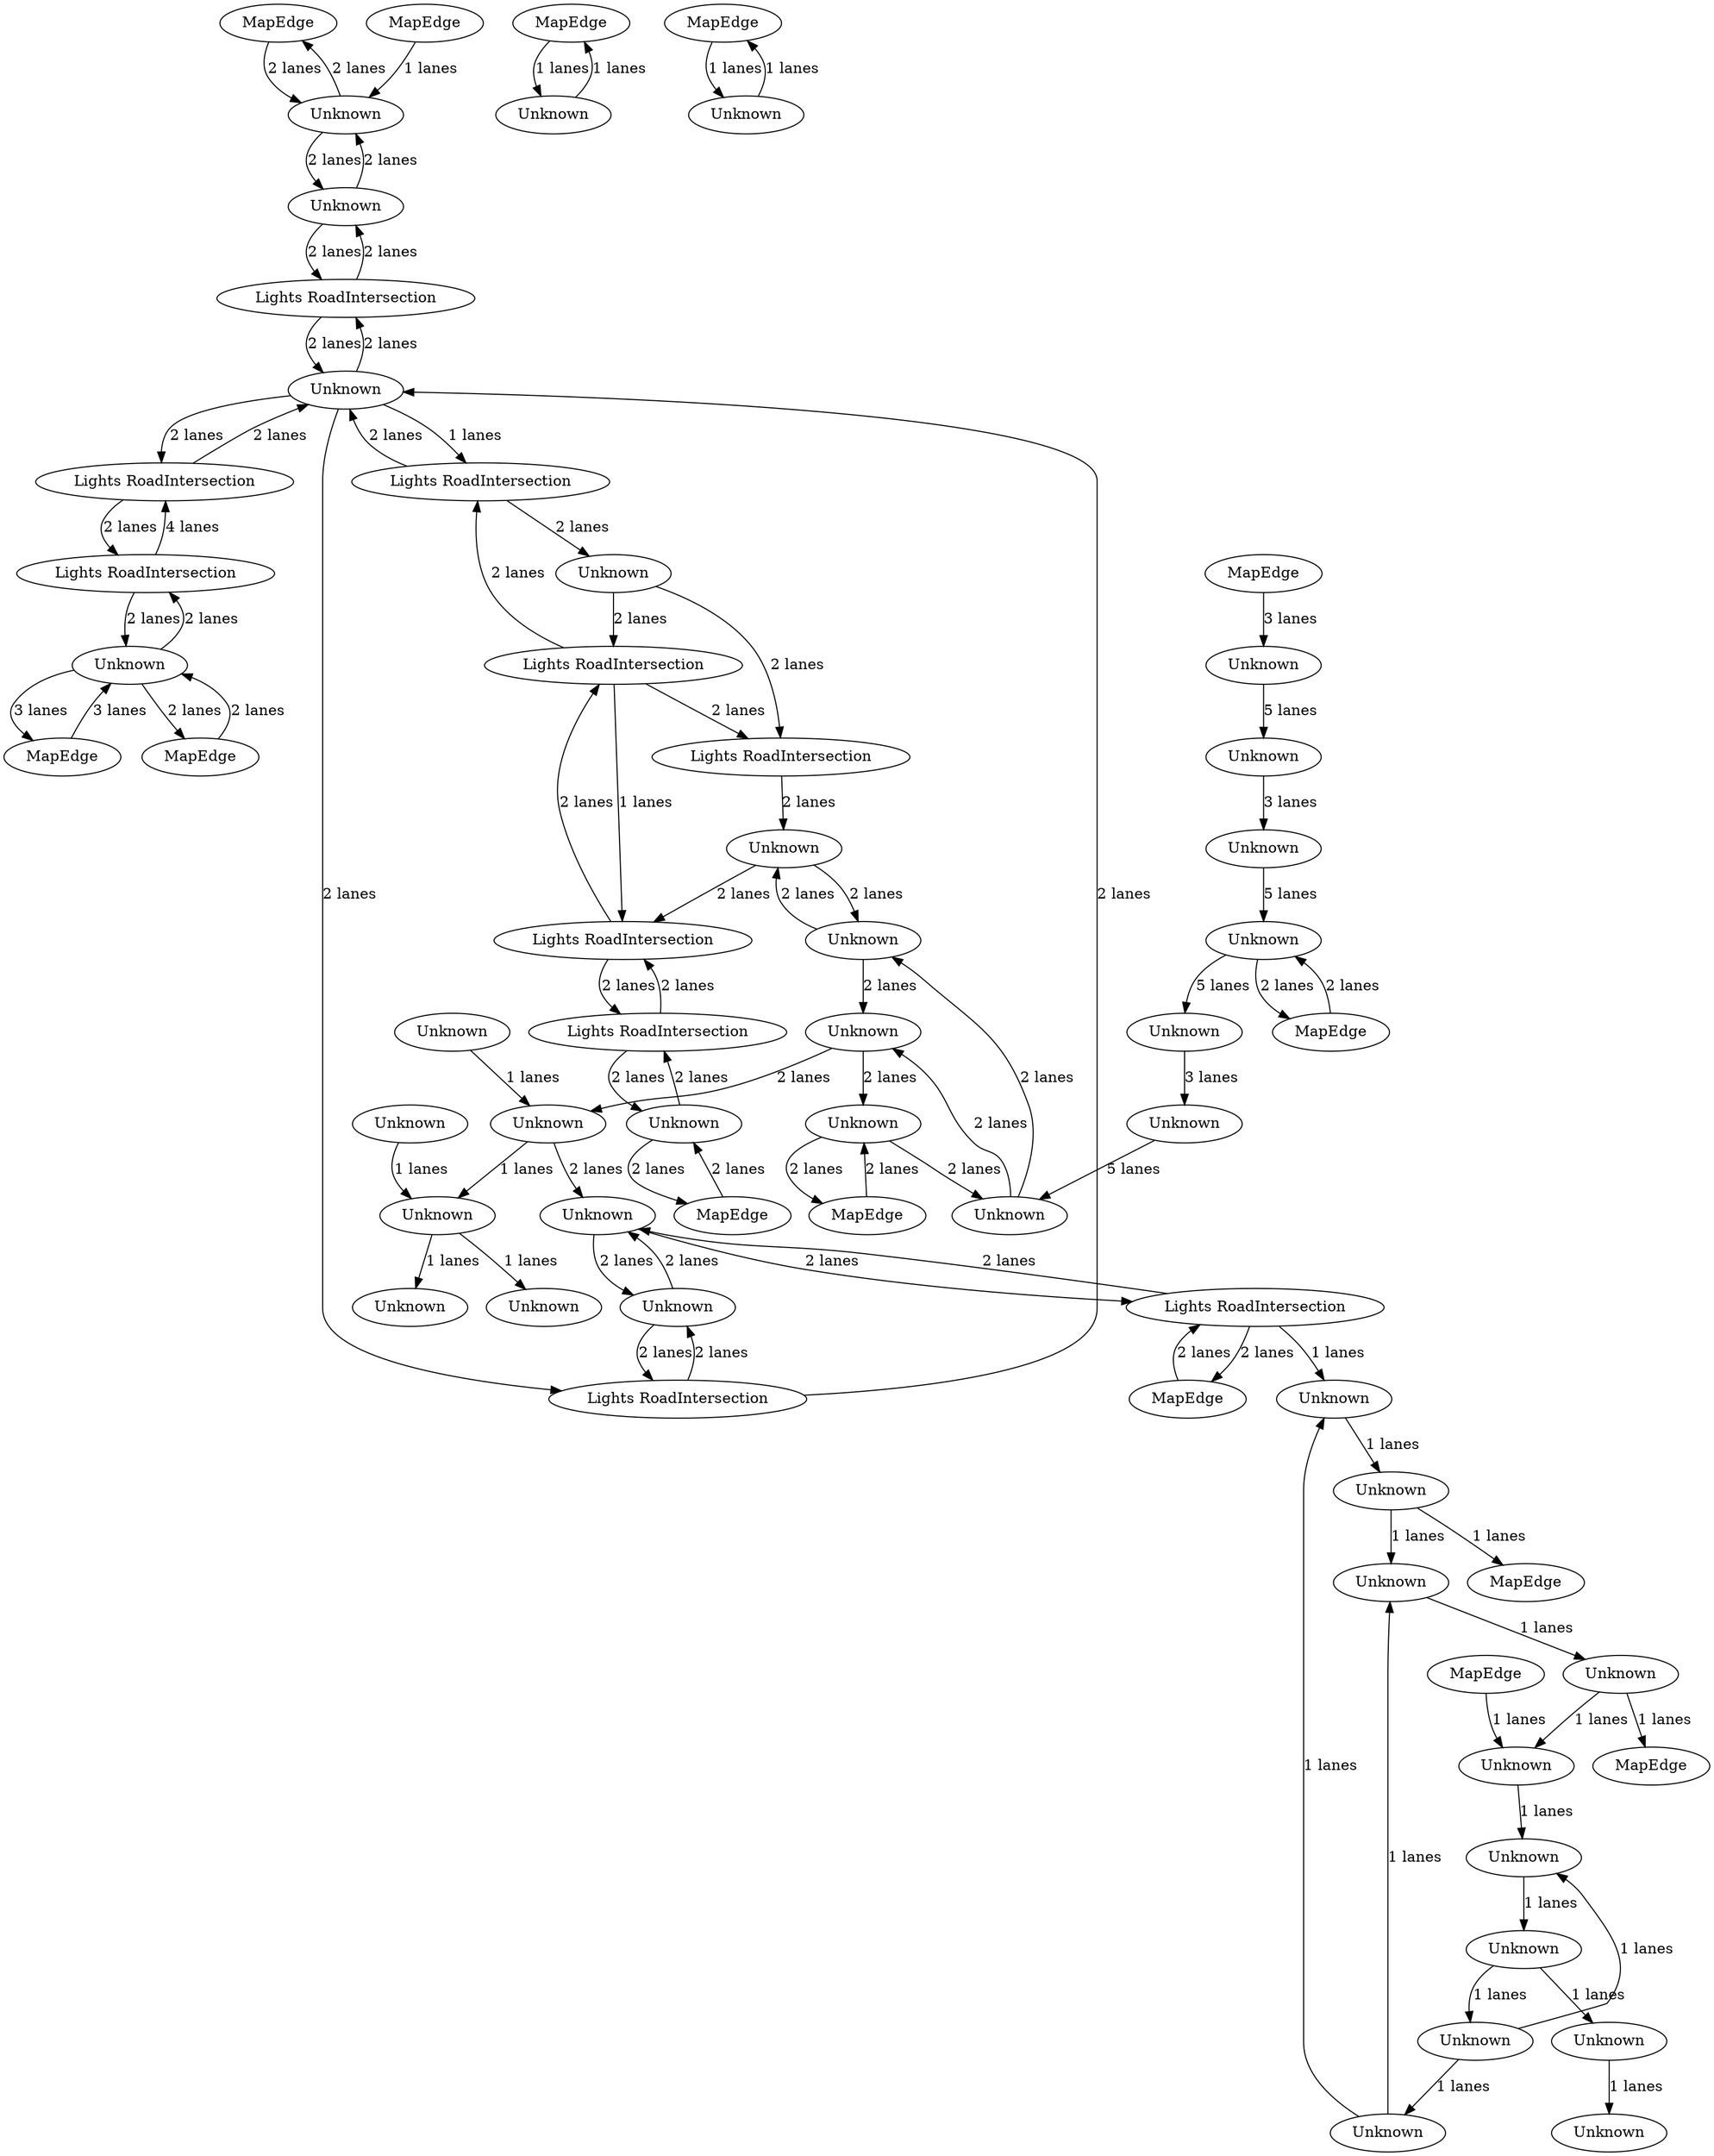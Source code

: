 digraph {
    0 [ label = "MapEdge" ]
    1 [ label = "MapEdge" ]
    2 [ label = "MapEdge" ]
    3 [ label = "MapEdge" ]
    4 [ label = "Unknown" ]
    5 [ label = "Unknown" ]
    6 [ label = "MapEdge" ]
    7 [ label = "Unknown" ]
    8 [ label = "MapEdge" ]
    9 [ label = "Lights RoadIntersection" ]
    10 [ label = "Unknown" ]
    11 [ label = "Lights RoadIntersection" ]
    12 [ label = "Lights RoadIntersection" ]
    13 [ label = "Unknown" ]
    14 [ label = "Lights RoadIntersection" ]
    15 [ label = "Unknown" ]
    16 [ label = "Lights RoadIntersection" ]
    17 [ label = "Unknown" ]
    18 [ label = "Unknown" ]
    19 [ label = "Unknown" ]
    20 [ label = "Unknown" ]
    21 [ label = "Unknown" ]
    22 [ label = "Lights RoadIntersection" ]
    23 [ label = "Unknown" ]
    24 [ label = "Lights RoadIntersection" ]
    25 [ label = "Lights RoadIntersection" ]
    26 [ label = "Unknown" ]
    27 [ label = "Lights RoadIntersection" ]
    28 [ label = "Lights RoadIntersection" ]
    29 [ label = "Unknown" ]
    30 [ label = "Unknown" ]
    31 [ label = "Unknown" ]
    32 [ label = "Unknown" ]
    33 [ label = "Unknown" ]
    34 [ label = "Unknown" ]
    35 [ label = "Unknown" ]
    36 [ label = "Unknown" ]
    37 [ label = "Unknown" ]
    38 [ label = "Unknown" ]
    39 [ label = "Unknown" ]
    40 [ label = "Unknown" ]
    41 [ label = "Unknown" ]
    42 [ label = "Unknown" ]
    43 [ label = "Unknown" ]
    44 [ label = "Unknown" ]
    45 [ label = "MapEdge" ]
    46 [ label = "Unknown" ]
    47 [ label = "Unknown" ]
    48 [ label = "Unknown" ]
    49 [ label = "Unknown" ]
    50 [ label = "Unknown" ]
    51 [ label = "Unknown" ]
    52 [ label = "Unknown" ]
    53 [ label = "Unknown" ]
    54 [ label = "Unknown" ]
    55 [ label = "MapEdge" ]
    56 [ label = "MapEdge" ]
    57 [ label = "MapEdge" ]
    58 [ label = "MapEdge" ]
    59 [ label = "MapEdge" ]
    60 [ label = "MapEdge" ]
    61 [ label = "MapEdge" ]
    6 -> 10 [ label = "1 lanes" ]
    10 -> 6 [ label = "1 lanes" ]
    55 -> 48 [ label = "2 lanes" ]
    48 -> 55 [ label = "2 lanes" ]
    28 -> 51 [ label = "1 lanes" ]
    51 -> 52 [ label = "1 lanes" ]
    52 -> 56 [ label = "1 lanes" ]
    2 -> 4 [ label = "2 lanes" ]
    4 -> 2 [ label = "2 lanes" ]
    3 -> 5 [ label = "1 lanes" ]
    48 -> 46 [ label = "5 lanes" ]
    61 -> 53 [ label = "1 lanes" ]
    53 -> 42 [ label = "1 lanes" ]
    42 -> 36 [ label = "1 lanes" ]
    36 -> 35 [ label = "1 lanes" ]
    36 -> 43 [ label = "1 lanes" ]
    43 -> 49 [ label = "1 lanes" ]
    49 -> 50 [ label = "1 lanes" ]
    50 -> 54 [ label = "1 lanes" ]
    54 -> 60 [ label = "1 lanes" ]
    43 -> 42 [ label = "1 lanes" ]
    54 -> 53 [ label = "1 lanes" ]
    52 -> 50 [ label = "1 lanes" ]
    0 -> 5 [ label = "2 lanes" ]
    5 -> 0 [ label = "2 lanes" ]
    5 -> 7 [ label = "2 lanes" ]
    7 -> 5 [ label = "2 lanes" ]
    32 -> 33 [ label = "2 lanes" ]
    33 -> 32 [ label = "2 lanes" ]
    13 -> 16 [ label = "1 lanes" ]
    16 -> 13 [ label = "2 lanes" ]
    4 -> 1 [ label = "3 lanes" ]
    1 -> 4 [ label = "3 lanes" ]
    9 -> 12 [ label = "4 lanes" ]
    12 -> 9 [ label = "2 lanes" ]
    18 -> 14 [ label = "2 lanes" ]
    14 -> 18 [ label = "2 lanes" ]
    26 -> 25 [ label = "2 lanes" ]
    25 -> 26 [ label = "2 lanes" ]
    47 -> 39 [ label = "2 lanes" ]
    39 -> 33 [ label = "2 lanes" ]
    7 -> 11 [ label = "2 lanes" ]
    11 -> 7 [ label = "2 lanes" ]
    27 -> 32 [ label = "2 lanes" ]
    21 -> 22 [ label = "2 lanes" ]
    21 -> 27 [ label = "2 lanes" ]
    49 -> 51 [ label = "1 lanes" ]
    20 -> 29 [ label = "1 lanes" ]
    13 -> 12 [ label = "2 lanes" ]
    12 -> 13 [ label = "2 lanes" ]
    19 -> 20 [ label = "1 lanes" ]
    20 -> 17 [ label = "1 lanes" ]
    45 -> 28 [ label = "2 lanes" ]
    28 -> 45 [ label = "2 lanes" ]
    28 -> 23 [ label = "2 lanes" ]
    23 -> 28 [ label = "2 lanes" ]
    23 -> 18 [ label = "2 lanes" ]
    18 -> 23 [ label = "2 lanes" ]
    26 -> 58 [ label = "2 lanes" ]
    58 -> 26 [ label = "2 lanes" ]
    39 -> 38 [ label = "2 lanes" ]
    22 -> 16 [ label = "2 lanes" ]
    22 -> 27 [ label = "2 lanes" ]
    59 -> 30 [ label = "3 lanes" ]
    33 -> 38 [ label = "2 lanes" ]
    38 -> 47 [ label = "2 lanes" ]
    31 -> 44 [ label = "3 lanes" ]
    38 -> 37 [ label = "2 lanes" ]
    46 -> 40 [ label = "3 lanes" ]
    44 -> 48 [ label = "5 lanes" ]
    41 -> 37 [ label = "1 lanes" ]
    37 -> 20 [ label = "1 lanes" ]
    47 -> 57 [ label = "2 lanes" ]
    57 -> 47 [ label = "2 lanes" ]
    24 -> 25 [ label = "2 lanes" ]
    25 -> 24 [ label = "2 lanes" ]
    40 -> 39 [ label = "5 lanes" ]
    32 -> 24 [ label = "2 lanes" ]
    35 -> 34 [ label = "1 lanes" ]
    9 -> 4 [ label = "2 lanes" ]
    4 -> 9 [ label = "2 lanes" ]
    14 -> 13 [ label = "2 lanes" ]
    13 -> 14 [ label = "2 lanes" ]
    16 -> 21 [ label = "2 lanes" ]
    22 -> 24 [ label = "1 lanes" ]
    24 -> 22 [ label = "2 lanes" ]
    11 -> 13 [ label = "2 lanes" ]
    13 -> 11 [ label = "2 lanes" ]
    8 -> 15 [ label = "1 lanes" ]
    15 -> 8 [ label = "1 lanes" ]
    37 -> 23 [ label = "2 lanes" ]
    30 -> 31 [ label = "5 lanes" ]
}
